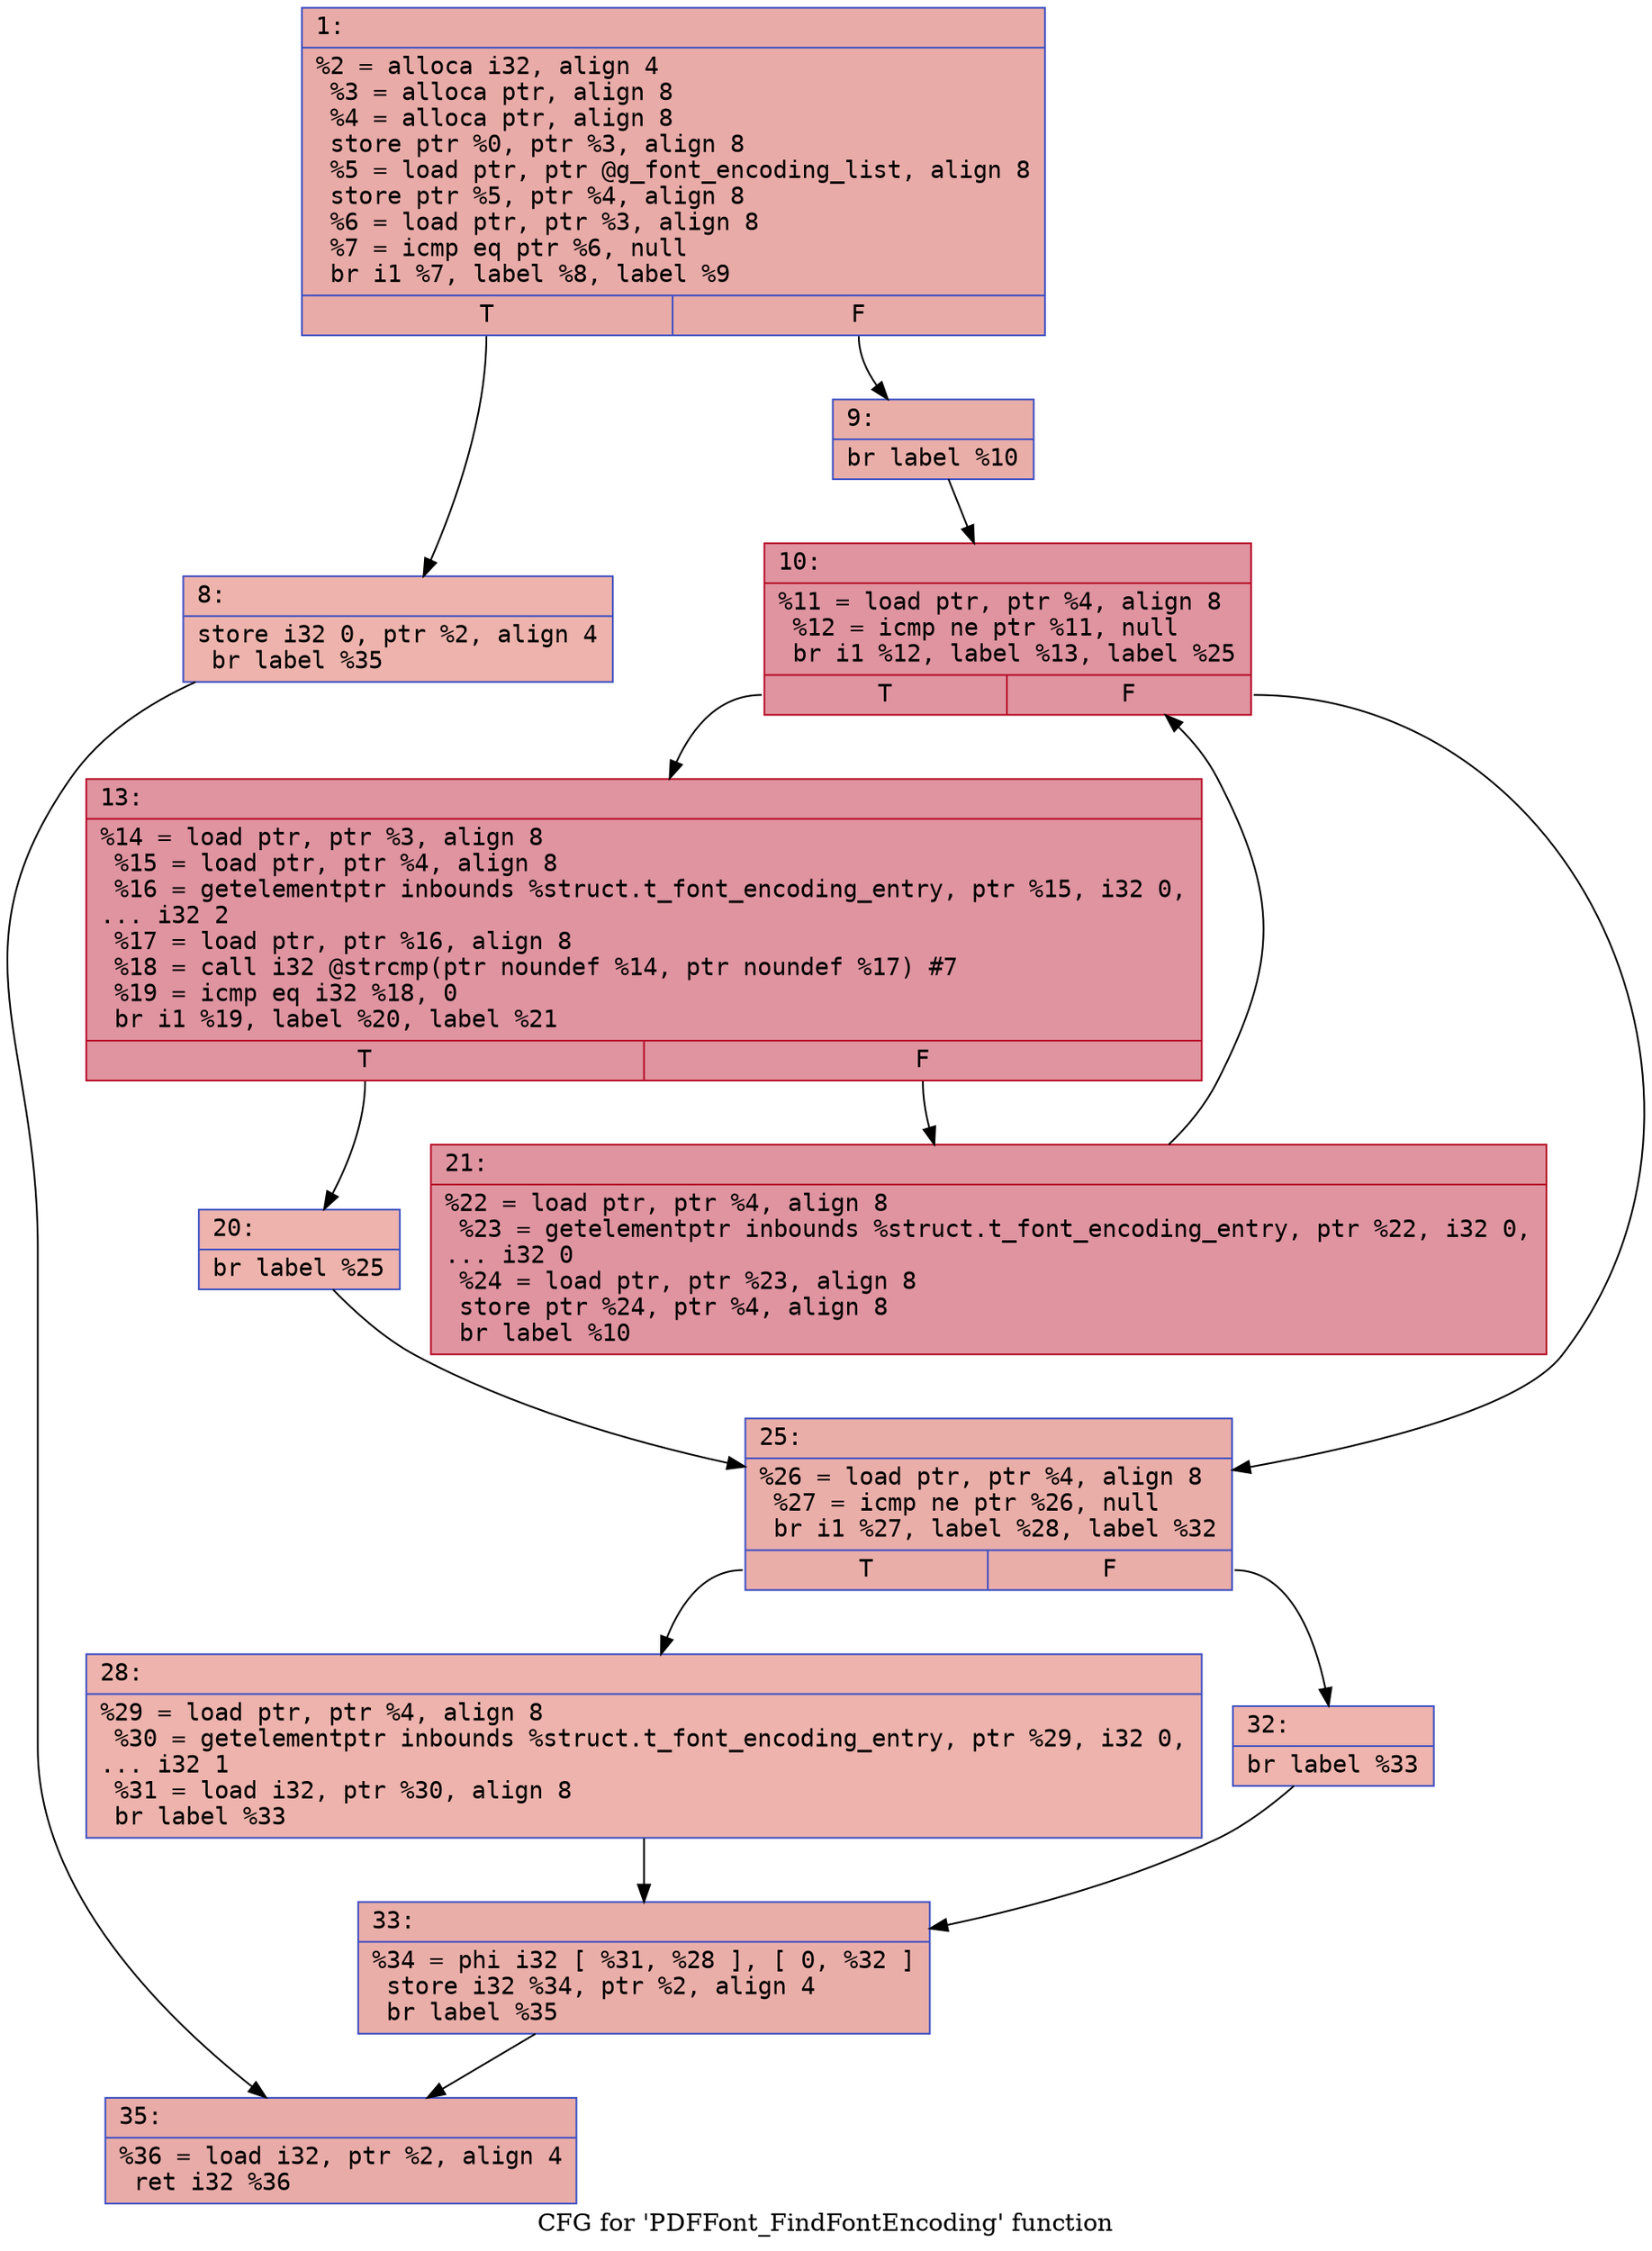 digraph "CFG for 'PDFFont_FindFontEncoding' function" {
	label="CFG for 'PDFFont_FindFontEncoding' function";

	Node0x60000052f340 [shape=record,color="#3d50c3ff", style=filled, fillcolor="#cc403a70" fontname="Courier",label="{1:\l|  %2 = alloca i32, align 4\l  %3 = alloca ptr, align 8\l  %4 = alloca ptr, align 8\l  store ptr %0, ptr %3, align 8\l  %5 = load ptr, ptr @g_font_encoding_list, align 8\l  store ptr %5, ptr %4, align 8\l  %6 = load ptr, ptr %3, align 8\l  %7 = icmp eq ptr %6, null\l  br i1 %7, label %8, label %9\l|{<s0>T|<s1>F}}"];
	Node0x60000052f340:s0 -> Node0x60000052f390[tooltip="1 -> 8\nProbability 37.50%" ];
	Node0x60000052f340:s1 -> Node0x60000052f3e0[tooltip="1 -> 9\nProbability 62.50%" ];
	Node0x60000052f390 [shape=record,color="#3d50c3ff", style=filled, fillcolor="#d6524470" fontname="Courier",label="{8:\l|  store i32 0, ptr %2, align 4\l  br label %35\l}"];
	Node0x60000052f390 -> Node0x60000052f6b0[tooltip="8 -> 35\nProbability 100.00%" ];
	Node0x60000052f3e0 [shape=record,color="#3d50c3ff", style=filled, fillcolor="#d0473d70" fontname="Courier",label="{9:\l|  br label %10\l}"];
	Node0x60000052f3e0 -> Node0x60000052f430[tooltip="9 -> 10\nProbability 100.00%" ];
	Node0x60000052f430 [shape=record,color="#b70d28ff", style=filled, fillcolor="#b70d2870" fontname="Courier",label="{10:\l|  %11 = load ptr, ptr %4, align 8\l  %12 = icmp ne ptr %11, null\l  br i1 %12, label %13, label %25\l|{<s0>T|<s1>F}}"];
	Node0x60000052f430:s0 -> Node0x60000052f480[tooltip="10 -> 13\nProbability 96.88%" ];
	Node0x60000052f430:s1 -> Node0x60000052f570[tooltip="10 -> 25\nProbability 3.12%" ];
	Node0x60000052f480 [shape=record,color="#b70d28ff", style=filled, fillcolor="#b70d2870" fontname="Courier",label="{13:\l|  %14 = load ptr, ptr %3, align 8\l  %15 = load ptr, ptr %4, align 8\l  %16 = getelementptr inbounds %struct.t_font_encoding_entry, ptr %15, i32 0,\l... i32 2\l  %17 = load ptr, ptr %16, align 8\l  %18 = call i32 @strcmp(ptr noundef %14, ptr noundef %17) #7\l  %19 = icmp eq i32 %18, 0\l  br i1 %19, label %20, label %21\l|{<s0>T|<s1>F}}"];
	Node0x60000052f480:s0 -> Node0x60000052f4d0[tooltip="13 -> 20\nProbability 3.12%" ];
	Node0x60000052f480:s1 -> Node0x60000052f520[tooltip="13 -> 21\nProbability 96.88%" ];
	Node0x60000052f4d0 [shape=record,color="#3d50c3ff", style=filled, fillcolor="#d6524470" fontname="Courier",label="{20:\l|  br label %25\l}"];
	Node0x60000052f4d0 -> Node0x60000052f570[tooltip="20 -> 25\nProbability 100.00%" ];
	Node0x60000052f520 [shape=record,color="#b70d28ff", style=filled, fillcolor="#b70d2870" fontname="Courier",label="{21:\l|  %22 = load ptr, ptr %4, align 8\l  %23 = getelementptr inbounds %struct.t_font_encoding_entry, ptr %22, i32 0,\l... i32 0\l  %24 = load ptr, ptr %23, align 8\l  store ptr %24, ptr %4, align 8\l  br label %10\l}"];
	Node0x60000052f520 -> Node0x60000052f430[tooltip="21 -> 10\nProbability 100.00%" ];
	Node0x60000052f570 [shape=record,color="#3d50c3ff", style=filled, fillcolor="#d0473d70" fontname="Courier",label="{25:\l|  %26 = load ptr, ptr %4, align 8\l  %27 = icmp ne ptr %26, null\l  br i1 %27, label %28, label %32\l|{<s0>T|<s1>F}}"];
	Node0x60000052f570:s0 -> Node0x60000052f5c0[tooltip="25 -> 28\nProbability 62.50%" ];
	Node0x60000052f570:s1 -> Node0x60000052f610[tooltip="25 -> 32\nProbability 37.50%" ];
	Node0x60000052f5c0 [shape=record,color="#3d50c3ff", style=filled, fillcolor="#d6524470" fontname="Courier",label="{28:\l|  %29 = load ptr, ptr %4, align 8\l  %30 = getelementptr inbounds %struct.t_font_encoding_entry, ptr %29, i32 0,\l... i32 1\l  %31 = load i32, ptr %30, align 8\l  br label %33\l}"];
	Node0x60000052f5c0 -> Node0x60000052f660[tooltip="28 -> 33\nProbability 100.00%" ];
	Node0x60000052f610 [shape=record,color="#3d50c3ff", style=filled, fillcolor="#d8564670" fontname="Courier",label="{32:\l|  br label %33\l}"];
	Node0x60000052f610 -> Node0x60000052f660[tooltip="32 -> 33\nProbability 100.00%" ];
	Node0x60000052f660 [shape=record,color="#3d50c3ff", style=filled, fillcolor="#d0473d70" fontname="Courier",label="{33:\l|  %34 = phi i32 [ %31, %28 ], [ 0, %32 ]\l  store i32 %34, ptr %2, align 4\l  br label %35\l}"];
	Node0x60000052f660 -> Node0x60000052f6b0[tooltip="33 -> 35\nProbability 100.00%" ];
	Node0x60000052f6b0 [shape=record,color="#3d50c3ff", style=filled, fillcolor="#cc403a70" fontname="Courier",label="{35:\l|  %36 = load i32, ptr %2, align 4\l  ret i32 %36\l}"];
}
